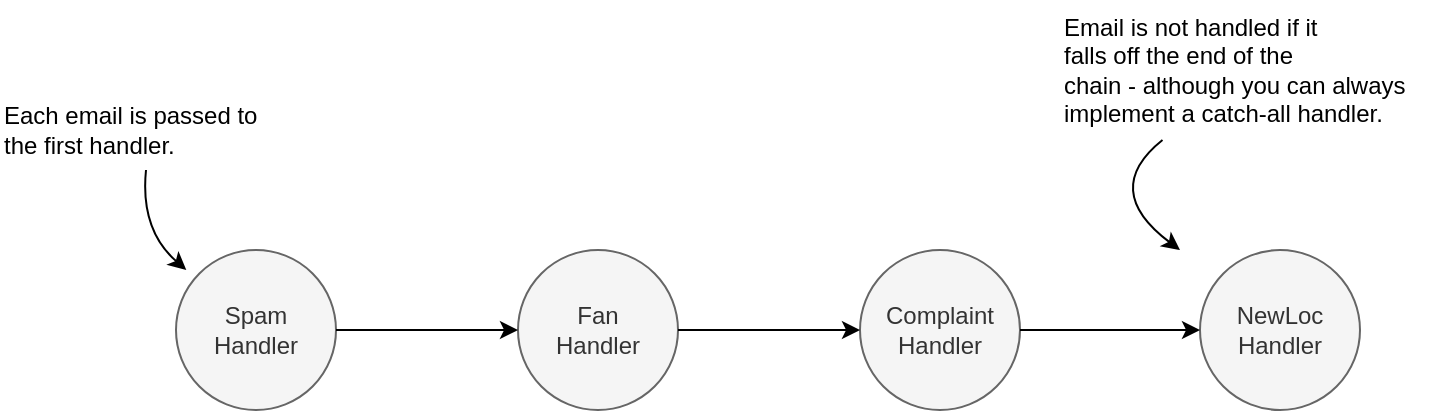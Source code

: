 <mxfile version="20.7.4" type="device"><diagram id="ahAyE9eUKxN_0jiChCt0" name="Sayfa -1"><mxGraphModel dx="611" dy="1105" grid="1" gridSize="10" guides="1" tooltips="1" connect="1" arrows="1" fold="1" page="1" pageScale="1" pageWidth="827" pageHeight="1169" math="0" shadow="0"><root><mxCell id="0"/><mxCell id="1" parent="0"/><mxCell id="N77rnJ2DTfjSIwNZ_UAq-1" value="Spam&lt;br&gt;Handler" style="ellipse;whiteSpace=wrap;html=1;aspect=fixed;fillColor=#f5f5f5;fontColor=#333333;strokeColor=#666666;verticalAlign=middle;" vertex="1" parent="1"><mxGeometry x="118" y="390" width="80" height="80" as="geometry"/></mxCell><mxCell id="N77rnJ2DTfjSIwNZ_UAq-2" value="Fan&lt;br&gt;Handler" style="ellipse;whiteSpace=wrap;html=1;aspect=fixed;fillColor=#f5f5f5;fontColor=#333333;strokeColor=#666666;verticalAlign=middle;" vertex="1" parent="1"><mxGeometry x="289" y="390" width="80" height="80" as="geometry"/></mxCell><mxCell id="N77rnJ2DTfjSIwNZ_UAq-3" value="NewLoc&lt;br&gt;Handler" style="ellipse;whiteSpace=wrap;html=1;aspect=fixed;fillColor=#f5f5f5;fontColor=#333333;strokeColor=#666666;verticalAlign=middle;" vertex="1" parent="1"><mxGeometry x="630" y="390" width="80" height="80" as="geometry"/></mxCell><mxCell id="N77rnJ2DTfjSIwNZ_UAq-4" value="Complaint&lt;br&gt;Handler" style="ellipse;whiteSpace=wrap;html=1;aspect=fixed;fillColor=#f5f5f5;fontColor=#333333;strokeColor=#666666;verticalAlign=middle;" vertex="1" parent="1"><mxGeometry x="460" y="390" width="80" height="80" as="geometry"/></mxCell><mxCell id="N77rnJ2DTfjSIwNZ_UAq-5" value="" style="endArrow=classic;html=1;rounded=0;" edge="1" parent="1" source="N77rnJ2DTfjSIwNZ_UAq-1" target="N77rnJ2DTfjSIwNZ_UAq-2"><mxGeometry width="50" height="50" relative="1" as="geometry"><mxPoint x="330" y="620" as="sourcePoint"/><mxPoint x="380" y="570" as="targetPoint"/></mxGeometry></mxCell><mxCell id="N77rnJ2DTfjSIwNZ_UAq-6" value="" style="endArrow=classic;html=1;rounded=0;" edge="1" parent="1" source="N77rnJ2DTfjSIwNZ_UAq-2" target="N77rnJ2DTfjSIwNZ_UAq-4"><mxGeometry width="50" height="50" relative="1" as="geometry"><mxPoint x="380" y="400" as="sourcePoint"/><mxPoint x="430" y="350" as="targetPoint"/></mxGeometry></mxCell><mxCell id="N77rnJ2DTfjSIwNZ_UAq-7" value="" style="endArrow=classic;html=1;rounded=0;" edge="1" parent="1" source="N77rnJ2DTfjSIwNZ_UAq-4" target="N77rnJ2DTfjSIwNZ_UAq-3"><mxGeometry width="50" height="50" relative="1" as="geometry"><mxPoint x="380" y="400" as="sourcePoint"/><mxPoint x="430" y="350" as="targetPoint"/></mxGeometry></mxCell><mxCell id="N77rnJ2DTfjSIwNZ_UAq-8" value="&lt;div&gt;Each email is passed to&lt;/div&gt;&lt;div&gt;the first handler.&lt;/div&gt;" style="text;html=1;align=left;verticalAlign=middle;resizable=0;points=[];autosize=1;strokeColor=none;fillColor=none;" vertex="1" parent="1"><mxGeometry x="30" y="310" width="150" height="40" as="geometry"/></mxCell><mxCell id="N77rnJ2DTfjSIwNZ_UAq-9" value="" style="endArrow=classic;html=1;targetPerimeterSpacing=6;curved=1;" edge="1" parent="1" source="N77rnJ2DTfjSIwNZ_UAq-8" target="N77rnJ2DTfjSIwNZ_UAq-1"><mxGeometry width="50" height="50" relative="1" as="geometry"><mxPoint x="-20" y="480" as="sourcePoint"/><mxPoint x="30" y="430" as="targetPoint"/><Array as="points"><mxPoint x="100" y="380"/></Array></mxGeometry></mxCell><mxCell id="N77rnJ2DTfjSIwNZ_UAq-10" value="&lt;div&gt;Email is not handled if it&lt;/div&gt;&lt;div&gt;falls off the end of the&lt;/div&gt;&lt;div&gt;chain - although you can always&lt;/div&gt;&lt;div&gt;implement a catch-all handler.&lt;/div&gt;" style="text;html=1;align=left;verticalAlign=middle;resizable=0;points=[];autosize=1;strokeColor=none;fillColor=none;" vertex="1" parent="1"><mxGeometry x="560" y="265" width="190" height="70" as="geometry"/></mxCell><mxCell id="N77rnJ2DTfjSIwNZ_UAq-11" value="" style="endArrow=classic;html=1;targetPerimeterSpacing=6;curved=1;" edge="1" parent="1" source="N77rnJ2DTfjSIwNZ_UAq-10"><mxGeometry width="50" height="50" relative="1" as="geometry"><mxPoint x="550" y="600" as="sourcePoint"/><mxPoint x="620" y="390" as="targetPoint"/><Array as="points"><mxPoint x="580" y="360"/></Array></mxGeometry></mxCell></root></mxGraphModel></diagram></mxfile>